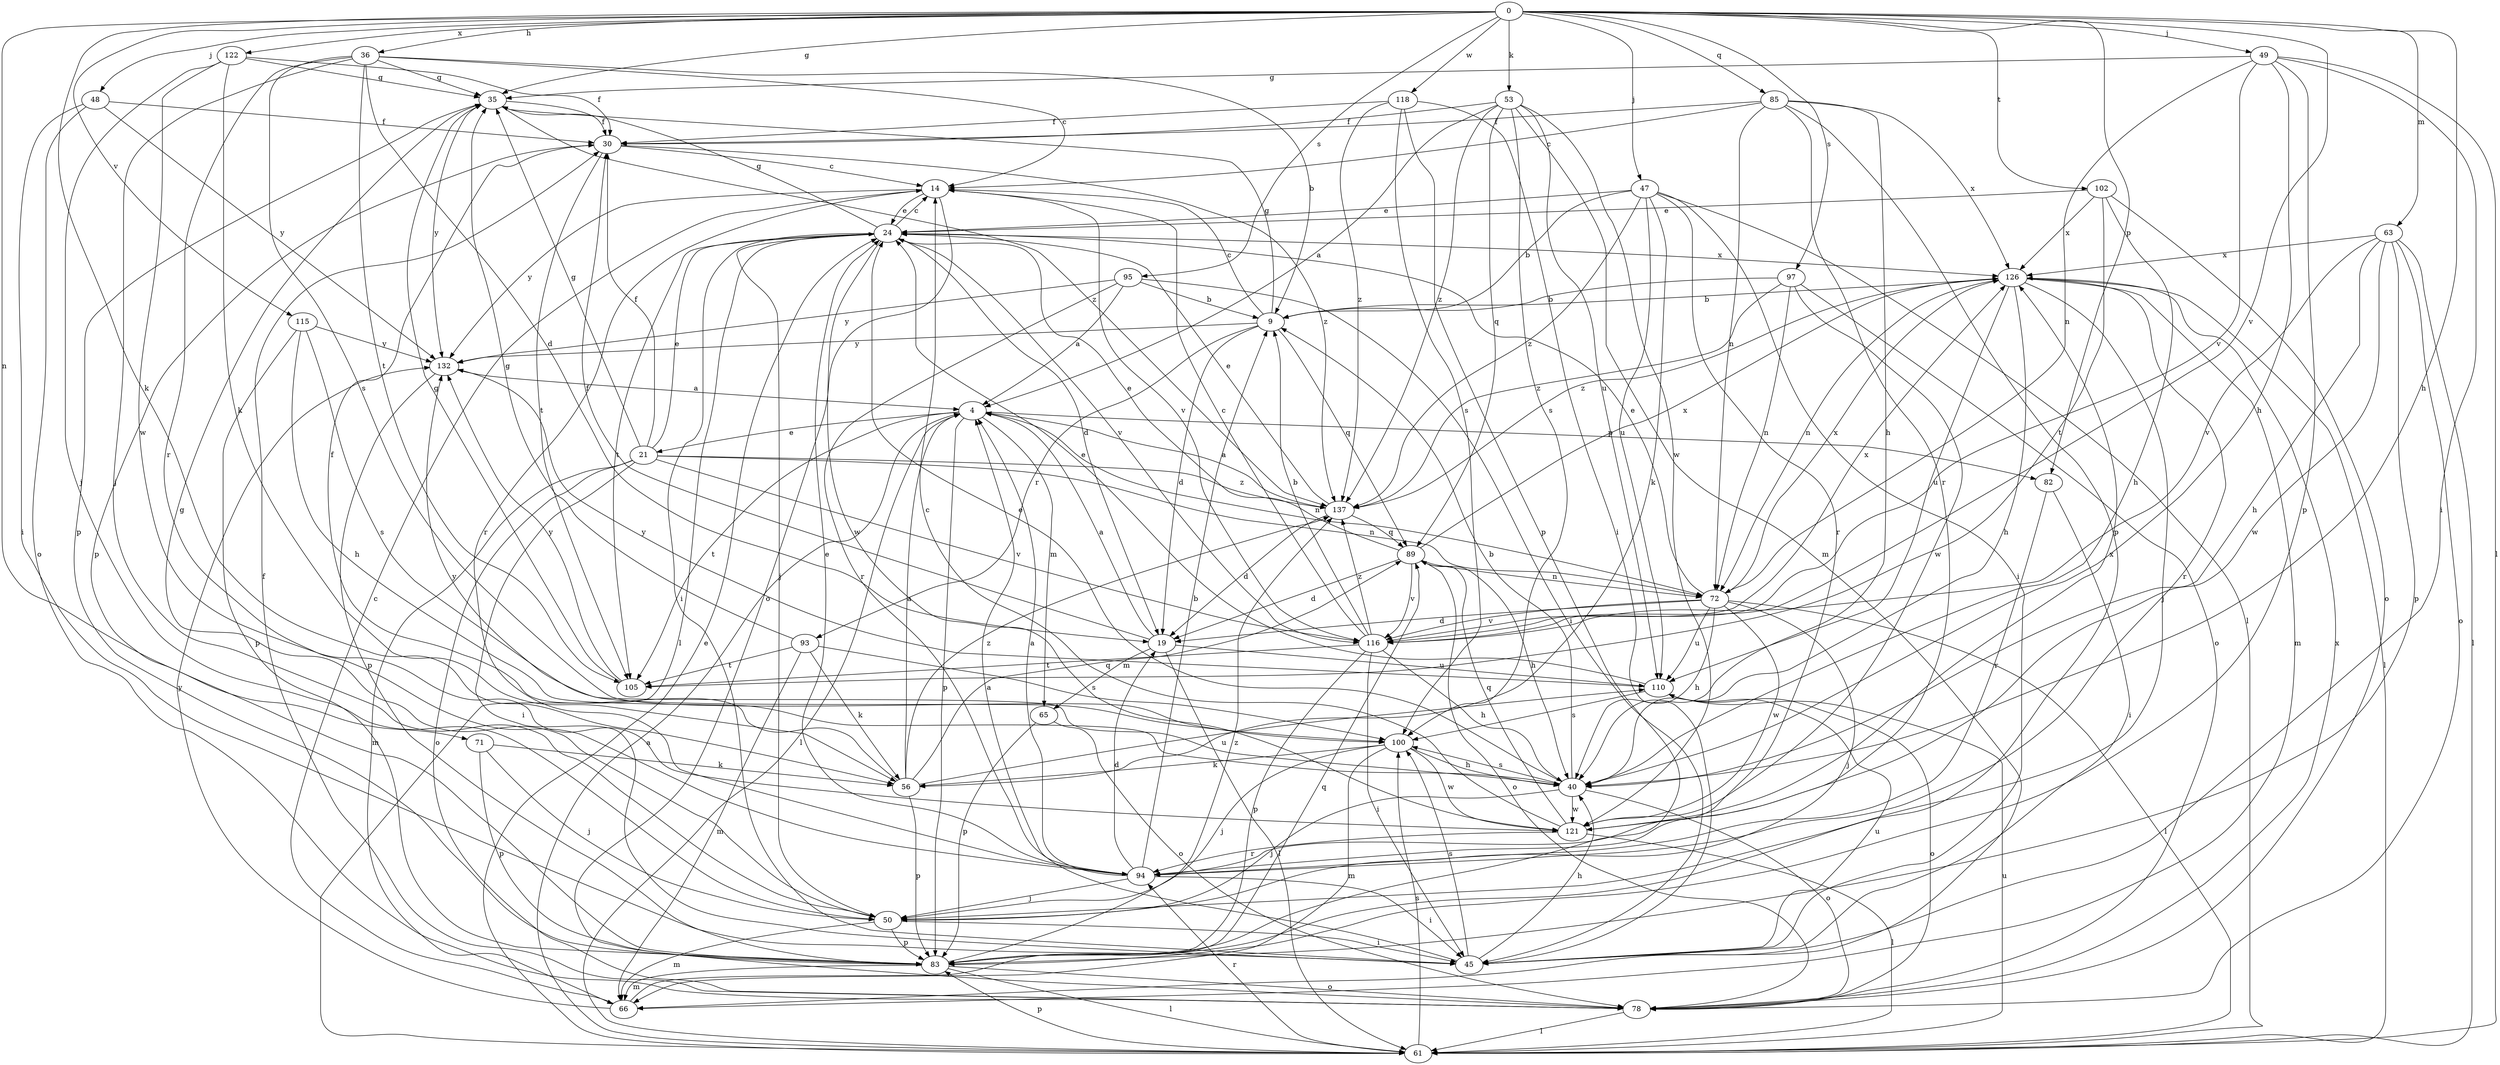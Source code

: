 strict digraph  {
0;
4;
9;
14;
19;
21;
24;
30;
35;
36;
40;
45;
47;
48;
49;
50;
53;
56;
61;
63;
65;
66;
71;
72;
78;
82;
83;
85;
89;
93;
94;
95;
97;
100;
102;
105;
110;
115;
116;
118;
121;
122;
126;
132;
137;
0 -> 35  [label=g];
0 -> 36  [label=h];
0 -> 40  [label=h];
0 -> 47  [label=j];
0 -> 48  [label=j];
0 -> 49  [label=j];
0 -> 53  [label=k];
0 -> 56  [label=k];
0 -> 63  [label=m];
0 -> 71  [label=n];
0 -> 82  [label=p];
0 -> 85  [label=q];
0 -> 95  [label=s];
0 -> 97  [label=s];
0 -> 102  [label=t];
0 -> 115  [label=v];
0 -> 116  [label=v];
0 -> 118  [label=w];
0 -> 122  [label=x];
4 -> 21  [label=e];
4 -> 61  [label=l];
4 -> 65  [label=m];
4 -> 72  [label=n];
4 -> 82  [label=p];
4 -> 83  [label=p];
4 -> 105  [label=t];
9 -> 14  [label=c];
9 -> 19  [label=d];
9 -> 35  [label=g];
9 -> 89  [label=q];
9 -> 93  [label=r];
9 -> 132  [label=y];
14 -> 24  [label=e];
14 -> 78  [label=o];
14 -> 94  [label=r];
14 -> 116  [label=v];
14 -> 132  [label=y];
19 -> 4  [label=a];
19 -> 30  [label=f];
19 -> 61  [label=l];
19 -> 65  [label=m];
19 -> 110  [label=u];
21 -> 24  [label=e];
21 -> 30  [label=f];
21 -> 35  [label=g];
21 -> 45  [label=i];
21 -> 66  [label=m];
21 -> 72  [label=n];
21 -> 78  [label=o];
21 -> 116  [label=v];
21 -> 137  [label=z];
24 -> 14  [label=c];
24 -> 19  [label=d];
24 -> 35  [label=g];
24 -> 45  [label=i];
24 -> 50  [label=j];
24 -> 61  [label=l];
24 -> 105  [label=t];
24 -> 116  [label=v];
24 -> 121  [label=w];
24 -> 126  [label=x];
30 -> 14  [label=c];
30 -> 83  [label=p];
30 -> 105  [label=t];
30 -> 137  [label=z];
35 -> 30  [label=f];
35 -> 83  [label=p];
35 -> 132  [label=y];
35 -> 137  [label=z];
36 -> 9  [label=b];
36 -> 14  [label=c];
36 -> 19  [label=d];
36 -> 35  [label=g];
36 -> 50  [label=j];
36 -> 94  [label=r];
36 -> 100  [label=s];
36 -> 105  [label=t];
40 -> 9  [label=b];
40 -> 24  [label=e];
40 -> 50  [label=j];
40 -> 78  [label=o];
40 -> 100  [label=s];
40 -> 121  [label=w];
40 -> 132  [label=y];
45 -> 4  [label=a];
45 -> 40  [label=h];
45 -> 100  [label=s];
45 -> 110  [label=u];
47 -> 9  [label=b];
47 -> 24  [label=e];
47 -> 45  [label=i];
47 -> 56  [label=k];
47 -> 61  [label=l];
47 -> 94  [label=r];
47 -> 110  [label=u];
47 -> 137  [label=z];
48 -> 30  [label=f];
48 -> 45  [label=i];
48 -> 78  [label=o];
48 -> 132  [label=y];
49 -> 35  [label=g];
49 -> 40  [label=h];
49 -> 45  [label=i];
49 -> 61  [label=l];
49 -> 72  [label=n];
49 -> 83  [label=p];
49 -> 116  [label=v];
50 -> 35  [label=g];
50 -> 45  [label=i];
50 -> 66  [label=m];
50 -> 83  [label=p];
53 -> 4  [label=a];
53 -> 30  [label=f];
53 -> 66  [label=m];
53 -> 89  [label=q];
53 -> 100  [label=s];
53 -> 110  [label=u];
53 -> 121  [label=w];
53 -> 137  [label=z];
56 -> 4  [label=a];
56 -> 30  [label=f];
56 -> 83  [label=p];
56 -> 89  [label=q];
56 -> 110  [label=u];
56 -> 137  [label=z];
61 -> 4  [label=a];
61 -> 24  [label=e];
61 -> 83  [label=p];
61 -> 94  [label=r];
61 -> 100  [label=s];
61 -> 110  [label=u];
63 -> 40  [label=h];
63 -> 61  [label=l];
63 -> 78  [label=o];
63 -> 83  [label=p];
63 -> 116  [label=v];
63 -> 121  [label=w];
63 -> 126  [label=x];
65 -> 78  [label=o];
65 -> 83  [label=p];
66 -> 14  [label=c];
66 -> 89  [label=q];
66 -> 132  [label=y];
71 -> 50  [label=j];
71 -> 56  [label=k];
71 -> 83  [label=p];
72 -> 19  [label=d];
72 -> 24  [label=e];
72 -> 40  [label=h];
72 -> 50  [label=j];
72 -> 61  [label=l];
72 -> 110  [label=u];
72 -> 116  [label=v];
72 -> 121  [label=w];
72 -> 126  [label=x];
78 -> 30  [label=f];
78 -> 61  [label=l];
78 -> 126  [label=x];
82 -> 45  [label=i];
82 -> 94  [label=r];
83 -> 61  [label=l];
83 -> 66  [label=m];
83 -> 78  [label=o];
83 -> 137  [label=z];
85 -> 14  [label=c];
85 -> 30  [label=f];
85 -> 40  [label=h];
85 -> 72  [label=n];
85 -> 83  [label=p];
85 -> 94  [label=r];
85 -> 126  [label=x];
89 -> 19  [label=d];
89 -> 24  [label=e];
89 -> 40  [label=h];
89 -> 72  [label=n];
89 -> 78  [label=o];
89 -> 116  [label=v];
89 -> 126  [label=x];
93 -> 35  [label=g];
93 -> 56  [label=k];
93 -> 66  [label=m];
93 -> 100  [label=s];
93 -> 105  [label=t];
94 -> 4  [label=a];
94 -> 9  [label=b];
94 -> 19  [label=d];
94 -> 24  [label=e];
94 -> 45  [label=i];
94 -> 50  [label=j];
95 -> 4  [label=a];
95 -> 9  [label=b];
95 -> 45  [label=i];
95 -> 94  [label=r];
95 -> 132  [label=y];
97 -> 9  [label=b];
97 -> 72  [label=n];
97 -> 78  [label=o];
97 -> 121  [label=w];
97 -> 137  [label=z];
100 -> 40  [label=h];
100 -> 50  [label=j];
100 -> 56  [label=k];
100 -> 66  [label=m];
100 -> 121  [label=w];
102 -> 24  [label=e];
102 -> 40  [label=h];
102 -> 78  [label=o];
102 -> 105  [label=t];
102 -> 126  [label=x];
105 -> 35  [label=g];
105 -> 132  [label=y];
110 -> 24  [label=e];
110 -> 78  [label=o];
110 -> 100  [label=s];
110 -> 132  [label=y];
115 -> 40  [label=h];
115 -> 83  [label=p];
115 -> 100  [label=s];
115 -> 132  [label=y];
116 -> 9  [label=b];
116 -> 14  [label=c];
116 -> 40  [label=h];
116 -> 45  [label=i];
116 -> 83  [label=p];
116 -> 105  [label=t];
116 -> 126  [label=x];
116 -> 137  [label=z];
118 -> 30  [label=f];
118 -> 45  [label=i];
118 -> 83  [label=p];
118 -> 100  [label=s];
118 -> 137  [label=z];
121 -> 14  [label=c];
121 -> 61  [label=l];
121 -> 89  [label=q];
121 -> 94  [label=r];
121 -> 126  [label=x];
122 -> 30  [label=f];
122 -> 35  [label=g];
122 -> 50  [label=j];
122 -> 56  [label=k];
122 -> 121  [label=w];
126 -> 9  [label=b];
126 -> 40  [label=h];
126 -> 50  [label=j];
126 -> 61  [label=l];
126 -> 66  [label=m];
126 -> 72  [label=n];
126 -> 94  [label=r];
126 -> 110  [label=u];
126 -> 137  [label=z];
132 -> 4  [label=a];
132 -> 83  [label=p];
137 -> 4  [label=a];
137 -> 19  [label=d];
137 -> 24  [label=e];
137 -> 89  [label=q];
}
